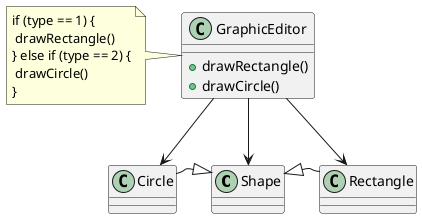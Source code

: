 @startuml

class Shape
class Rectangle
class Circle
class GraphicEditor {
    +drawRectangle()
    +drawCircle()
}
note left: if (type == 1) {\n drawRectangle()\n} else if (type == 2) {\n drawCircle()\n}

GraphicEditor --> Shape
GraphicEditor --> Circle
GraphicEditor --> Rectangle

Rectangle -left[hidden] Shape
Circle -[hidden] Shape

Rectangle --|> Shape
Circle --|> Shape
@enduml
